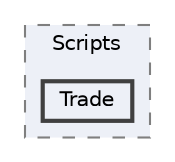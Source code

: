 digraph "Assets/Scripts/Trade"
{
 // INTERACTIVE_SVG=YES
 // LATEX_PDF_SIZE
  bgcolor="transparent";
  edge [fontname=Helvetica,fontsize=10,labelfontname=Helvetica,labelfontsize=10];
  node [fontname=Helvetica,fontsize=10,shape=box,height=0.2,width=0.4];
  compound=true
  subgraph clusterdir_f13b41af88cf68434578284aaf699e39 {
    graph [ bgcolor="#edf0f7", pencolor="grey50", label="Scripts", fontname=Helvetica,fontsize=10 style="filled,dashed", URL="dir_f13b41af88cf68434578284aaf699e39.html",tooltip=""]
  dir_78b7111da8472a4cccd821b84d9a6e1f [label="Trade", fillcolor="#edf0f7", color="grey25", style="filled,bold", URL="dir_78b7111da8472a4cccd821b84d9a6e1f.html",tooltip=""];
  }
}
